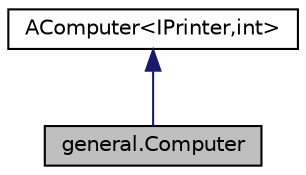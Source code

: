 digraph "general.Computer"
{
  edge [fontname="Helvetica",fontsize="10",labelfontname="Helvetica",labelfontsize="10"];
  node [fontname="Helvetica",fontsize="10",shape=record];
  Node1 [label="general.Computer",height=0.2,width=0.4,color="black", fillcolor="grey75", style="filled" fontcolor="black"];
  Node2 -> Node1 [dir="back",color="midnightblue",fontsize="10",style="solid",fontname="Helvetica"];
  Node2 [label="AComputer\<IPrinter,int\>",height=0.2,width=0.4,color="black", fillcolor="white", style="filled",URL="$classgeneral_1_1_a_computer_3_01_tprinter_00_01_tuser_01_4.html"];
}
